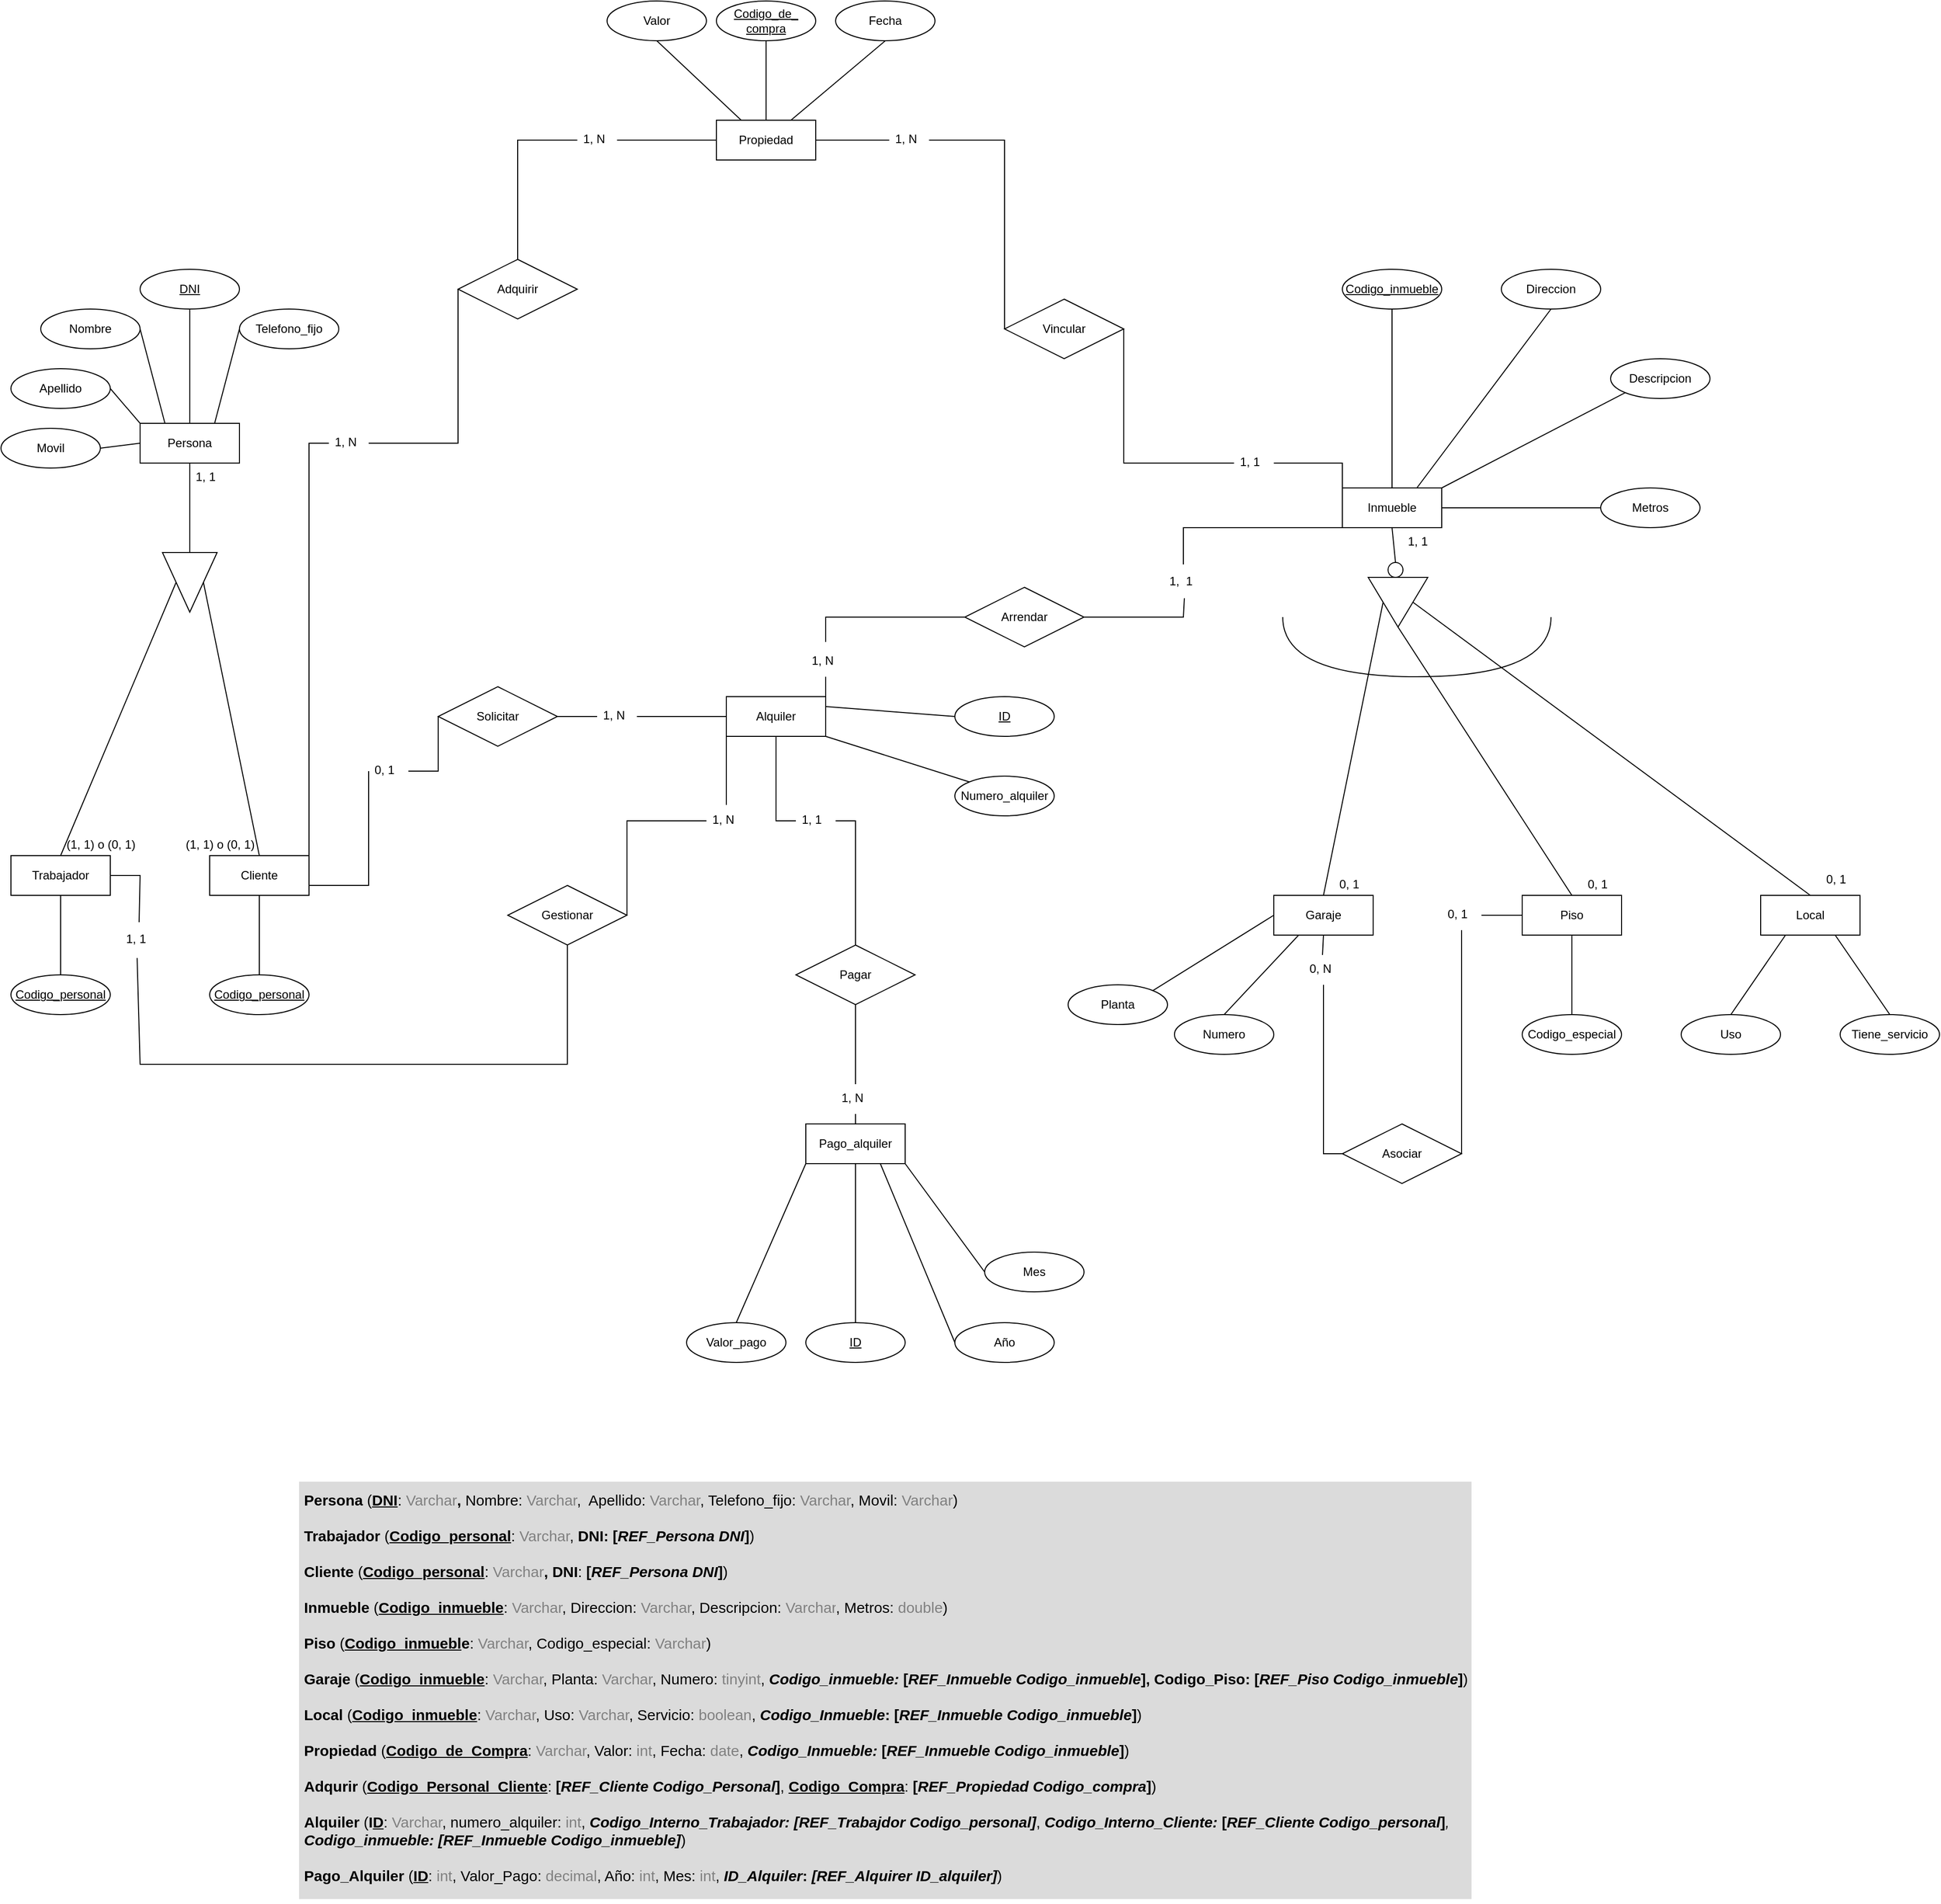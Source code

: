 <mxfile version="22.0.5" type="github">
  <diagram name="Página-1" id="a1RyxE_Y-MSOX4j9OYDZ">
    <mxGraphModel dx="2812" dy="859" grid="1" gridSize="10" guides="1" tooltips="1" connect="1" arrows="1" fold="1" page="1" pageScale="1" pageWidth="827" pageHeight="1169" math="0" shadow="0">
      <root>
        <mxCell id="0" />
        <mxCell id="1" parent="0" />
        <mxCell id="EKyC5M8UkJn82JTUg3wf-1" value="Inmueble" style="whiteSpace=wrap;html=1;align=center;" parent="1" vertex="1">
          <mxGeometry x="830" y="560" width="100" height="40" as="geometry" />
        </mxCell>
        <mxCell id="EKyC5M8UkJn82JTUg3wf-2" value="Piso" style="whiteSpace=wrap;html=1;align=center;" parent="1" vertex="1">
          <mxGeometry x="1011" y="970" width="100" height="40" as="geometry" />
        </mxCell>
        <mxCell id="EKyC5M8UkJn82JTUg3wf-3" value="Local" style="whiteSpace=wrap;html=1;align=center;" parent="1" vertex="1">
          <mxGeometry x="1251" y="970" width="100" height="40" as="geometry" />
        </mxCell>
        <mxCell id="EKyC5M8UkJn82JTUg3wf-4" value="Garaje" style="whiteSpace=wrap;html=1;align=center;" parent="1" vertex="1">
          <mxGeometry x="761" y="970" width="100" height="40" as="geometry" />
        </mxCell>
        <mxCell id="EKyC5M8UkJn82JTUg3wf-5" value="Codigo_inmueble" style="ellipse;whiteSpace=wrap;html=1;align=center;fontStyle=4;" parent="1" vertex="1">
          <mxGeometry x="830" y="340" width="100" height="40" as="geometry" />
        </mxCell>
        <mxCell id="EKyC5M8UkJn82JTUg3wf-6" value="Metros" style="ellipse;whiteSpace=wrap;html=1;align=center;" parent="1" vertex="1">
          <mxGeometry x="1090" y="560" width="100" height="40" as="geometry" />
        </mxCell>
        <mxCell id="EKyC5M8UkJn82JTUg3wf-7" value="Descripcion" style="ellipse;whiteSpace=wrap;html=1;align=center;" parent="1" vertex="1">
          <mxGeometry x="1100" y="430" width="100" height="40" as="geometry" />
        </mxCell>
        <mxCell id="EKyC5M8UkJn82JTUg3wf-8" value="Direccion" style="ellipse;whiteSpace=wrap;html=1;align=center;" parent="1" vertex="1">
          <mxGeometry x="990" y="340" width="100" height="40" as="geometry" />
        </mxCell>
        <mxCell id="EKyC5M8UkJn82JTUg3wf-9" value="Codigo_especial" style="ellipse;whiteSpace=wrap;html=1;align=center;" parent="1" vertex="1">
          <mxGeometry x="1011" y="1090" width="100" height="40" as="geometry" />
        </mxCell>
        <mxCell id="EKyC5M8UkJn82JTUg3wf-10" value="Uso" style="ellipse;whiteSpace=wrap;html=1;align=center;" parent="1" vertex="1">
          <mxGeometry x="1171" y="1090" width="100" height="40" as="geometry" />
        </mxCell>
        <mxCell id="EKyC5M8UkJn82JTUg3wf-11" value="Tiene_servicio" style="ellipse;whiteSpace=wrap;html=1;align=center;" parent="1" vertex="1">
          <mxGeometry x="1331" y="1090" width="100" height="40" as="geometry" />
        </mxCell>
        <mxCell id="EKyC5M8UkJn82JTUg3wf-12" value="" style="endArrow=none;html=1;rounded=0;entryX=0.5;entryY=1;entryDx=0;entryDy=0;" parent="1" source="EKyC5M8UkJn82JTUg3wf-9" target="EKyC5M8UkJn82JTUg3wf-2" edge="1">
          <mxGeometry relative="1" as="geometry">
            <mxPoint x="891" y="990" as="sourcePoint" />
            <mxPoint x="1051" y="990" as="targetPoint" />
          </mxGeometry>
        </mxCell>
        <mxCell id="EKyC5M8UkJn82JTUg3wf-13" value="" style="endArrow=none;html=1;rounded=0;entryX=0.25;entryY=1;entryDx=0;entryDy=0;exitX=0.5;exitY=0;exitDx=0;exitDy=0;" parent="1" source="EKyC5M8UkJn82JTUg3wf-10" target="EKyC5M8UkJn82JTUg3wf-3" edge="1">
          <mxGeometry relative="1" as="geometry">
            <mxPoint x="1071" y="1100" as="sourcePoint" />
            <mxPoint x="1071" y="1020" as="targetPoint" />
          </mxGeometry>
        </mxCell>
        <mxCell id="EKyC5M8UkJn82JTUg3wf-14" value="" style="endArrow=none;html=1;rounded=0;entryX=0.75;entryY=1;entryDx=0;entryDy=0;exitX=0.5;exitY=0;exitDx=0;exitDy=0;" parent="1" source="EKyC5M8UkJn82JTUg3wf-11" target="EKyC5M8UkJn82JTUg3wf-3" edge="1">
          <mxGeometry relative="1" as="geometry">
            <mxPoint x="1231" y="1100" as="sourcePoint" />
            <mxPoint x="1266" y="1020" as="targetPoint" />
          </mxGeometry>
        </mxCell>
        <mxCell id="EKyC5M8UkJn82JTUg3wf-15" value="Numero" style="ellipse;whiteSpace=wrap;html=1;align=center;" parent="1" vertex="1">
          <mxGeometry x="661" y="1090" width="100" height="40" as="geometry" />
        </mxCell>
        <mxCell id="EKyC5M8UkJn82JTUg3wf-16" value="Planta" style="ellipse;whiteSpace=wrap;html=1;align=center;" parent="1" vertex="1">
          <mxGeometry x="554" y="1060" width="100" height="40" as="geometry" />
        </mxCell>
        <mxCell id="EKyC5M8UkJn82JTUg3wf-17" value="" style="endArrow=none;html=1;rounded=0;entryX=0;entryY=0.5;entryDx=0;entryDy=0;exitX=1;exitY=0;exitDx=0;exitDy=0;" parent="1" source="EKyC5M8UkJn82JTUg3wf-16" target="EKyC5M8UkJn82JTUg3wf-4" edge="1">
          <mxGeometry relative="1" as="geometry">
            <mxPoint x="1071" y="1100" as="sourcePoint" />
            <mxPoint x="1071" y="1020" as="targetPoint" />
          </mxGeometry>
        </mxCell>
        <mxCell id="EKyC5M8UkJn82JTUg3wf-18" value="" style="endArrow=none;html=1;rounded=0;entryX=0.25;entryY=1;entryDx=0;entryDy=0;exitX=0.5;exitY=0;exitDx=0;exitDy=0;" parent="1" source="EKyC5M8UkJn82JTUg3wf-15" target="EKyC5M8UkJn82JTUg3wf-4" edge="1">
          <mxGeometry relative="1" as="geometry">
            <mxPoint x="901" y="1100" as="sourcePoint" />
            <mxPoint x="846" y="1020" as="targetPoint" />
          </mxGeometry>
        </mxCell>
        <mxCell id="EKyC5M8UkJn82JTUg3wf-19" value="" style="endArrow=none;html=1;rounded=0;entryX=1;entryY=0.5;entryDx=0;entryDy=0;exitX=0;exitY=0.5;exitDx=0;exitDy=0;" parent="1" source="EKyC5M8UkJn82JTUg3wf-6" target="EKyC5M8UkJn82JTUg3wf-1" edge="1">
          <mxGeometry relative="1" as="geometry">
            <mxPoint x="920" y="570" as="sourcePoint" />
            <mxPoint x="710" y="650" as="targetPoint" />
          </mxGeometry>
        </mxCell>
        <mxCell id="EKyC5M8UkJn82JTUg3wf-20" value="" style="endArrow=none;html=1;rounded=0;entryX=0.5;entryY=0;entryDx=0;entryDy=0;exitX=0.5;exitY=1;exitDx=0;exitDy=0;" parent="1" source="EKyC5M8UkJn82JTUg3wf-5" target="EKyC5M8UkJn82JTUg3wf-1" edge="1">
          <mxGeometry relative="1" as="geometry">
            <mxPoint x="550" y="550" as="sourcePoint" />
            <mxPoint x="710" y="550" as="targetPoint" />
          </mxGeometry>
        </mxCell>
        <mxCell id="EKyC5M8UkJn82JTUg3wf-21" value="" style="endArrow=none;html=1;rounded=0;entryX=0.5;entryY=1;entryDx=0;entryDy=0;exitX=0.75;exitY=0;exitDx=0;exitDy=0;" parent="1" source="EKyC5M8UkJn82JTUg3wf-1" target="EKyC5M8UkJn82JTUg3wf-8" edge="1">
          <mxGeometry relative="1" as="geometry">
            <mxPoint x="550" y="550" as="sourcePoint" />
            <mxPoint x="710" y="550" as="targetPoint" />
          </mxGeometry>
        </mxCell>
        <mxCell id="EKyC5M8UkJn82JTUg3wf-22" value="" style="endArrow=none;html=1;rounded=0;entryX=0;entryY=1;entryDx=0;entryDy=0;exitX=1;exitY=0;exitDx=0;exitDy=0;" parent="1" source="EKyC5M8UkJn82JTUg3wf-1" target="EKyC5M8UkJn82JTUg3wf-7" edge="1">
          <mxGeometry relative="1" as="geometry">
            <mxPoint x="550" y="550" as="sourcePoint" />
            <mxPoint x="710" y="550" as="targetPoint" />
          </mxGeometry>
        </mxCell>
        <mxCell id="EKyC5M8UkJn82JTUg3wf-23" value="Cliente" style="whiteSpace=wrap;html=1;align=center;" parent="1" vertex="1">
          <mxGeometry x="-310" y="930" width="100" height="40" as="geometry" />
        </mxCell>
        <mxCell id="EKyC5M8UkJn82JTUg3wf-24" value="Trabajador" style="whiteSpace=wrap;html=1;align=center;" parent="1" vertex="1">
          <mxGeometry x="-510" y="930" width="100" height="40" as="geometry" />
        </mxCell>
        <mxCell id="EKyC5M8UkJn82JTUg3wf-25" value="Persona" style="whiteSpace=wrap;html=1;align=center;" parent="1" vertex="1">
          <mxGeometry x="-380" y="495" width="100" height="40" as="geometry" />
        </mxCell>
        <mxCell id="EKyC5M8UkJn82JTUg3wf-26" value="DNI" style="ellipse;whiteSpace=wrap;html=1;align=center;fontStyle=4;" parent="1" vertex="1">
          <mxGeometry x="-380" y="340" width="100" height="40" as="geometry" />
        </mxCell>
        <mxCell id="EKyC5M8UkJn82JTUg3wf-27" value="Telefono_fijo" style="ellipse;whiteSpace=wrap;html=1;align=center;" parent="1" vertex="1">
          <mxGeometry x="-280" y="380" width="100" height="40" as="geometry" />
        </mxCell>
        <mxCell id="EKyC5M8UkJn82JTUg3wf-28" value="Movil" style="ellipse;whiteSpace=wrap;html=1;align=center;" parent="1" vertex="1">
          <mxGeometry x="-520" y="500" width="100" height="40" as="geometry" />
        </mxCell>
        <mxCell id="EKyC5M8UkJn82JTUg3wf-29" value="Apellido" style="ellipse;whiteSpace=wrap;html=1;align=center;" parent="1" vertex="1">
          <mxGeometry x="-510" y="440" width="100" height="40" as="geometry" />
        </mxCell>
        <mxCell id="EKyC5M8UkJn82JTUg3wf-30" value="Nombre" style="ellipse;whiteSpace=wrap;html=1;align=center;" parent="1" vertex="1">
          <mxGeometry x="-480" y="380" width="100" height="40" as="geometry" />
        </mxCell>
        <mxCell id="EKyC5M8UkJn82JTUg3wf-31" value="" style="endArrow=none;html=1;rounded=0;entryX=0.5;entryY=1;entryDx=0;entryDy=0;exitX=0.5;exitY=0;exitDx=0;exitDy=0;" parent="1" source="EKyC5M8UkJn82JTUg3wf-25" target="EKyC5M8UkJn82JTUg3wf-26" edge="1">
          <mxGeometry relative="1" as="geometry">
            <mxPoint x="-70" y="680" as="sourcePoint" />
            <mxPoint x="90" y="680" as="targetPoint" />
          </mxGeometry>
        </mxCell>
        <mxCell id="EKyC5M8UkJn82JTUg3wf-32" value="" style="endArrow=none;html=1;rounded=0;entryX=1;entryY=0.5;entryDx=0;entryDy=0;exitX=0.25;exitY=0;exitDx=0;exitDy=0;" parent="1" source="EKyC5M8UkJn82JTUg3wf-25" target="EKyC5M8UkJn82JTUg3wf-30" edge="1">
          <mxGeometry relative="1" as="geometry">
            <mxPoint x="-70" y="680" as="sourcePoint" />
            <mxPoint x="90" y="680" as="targetPoint" />
          </mxGeometry>
        </mxCell>
        <mxCell id="EKyC5M8UkJn82JTUg3wf-33" value="" style="endArrow=none;html=1;rounded=0;entryX=0;entryY=0;entryDx=0;entryDy=0;exitX=1;exitY=0.5;exitDx=0;exitDy=0;" parent="1" source="EKyC5M8UkJn82JTUg3wf-29" target="EKyC5M8UkJn82JTUg3wf-25" edge="1">
          <mxGeometry relative="1" as="geometry">
            <mxPoint x="-420" y="520" as="sourcePoint" />
            <mxPoint x="90" y="680" as="targetPoint" />
          </mxGeometry>
        </mxCell>
        <mxCell id="EKyC5M8UkJn82JTUg3wf-34" value="" style="endArrow=none;html=1;rounded=0;entryX=0;entryY=0.5;entryDx=0;entryDy=0;exitX=0.75;exitY=0;exitDx=0;exitDy=0;" parent="1" source="EKyC5M8UkJn82JTUg3wf-25" target="EKyC5M8UkJn82JTUg3wf-27" edge="1">
          <mxGeometry relative="1" as="geometry">
            <mxPoint x="-345" y="510" as="sourcePoint" />
            <mxPoint x="-370" y="410" as="targetPoint" />
          </mxGeometry>
        </mxCell>
        <mxCell id="EKyC5M8UkJn82JTUg3wf-35" value="" style="endArrow=none;html=1;rounded=0;entryX=1;entryY=0.5;entryDx=0;entryDy=0;exitX=0;exitY=0.5;exitDx=0;exitDy=0;" parent="1" source="EKyC5M8UkJn82JTUg3wf-25" target="EKyC5M8UkJn82JTUg3wf-28" edge="1">
          <mxGeometry relative="1" as="geometry">
            <mxPoint x="-70" y="680" as="sourcePoint" />
            <mxPoint x="90" y="680" as="targetPoint" />
          </mxGeometry>
        </mxCell>
        <mxCell id="EKyC5M8UkJn82JTUg3wf-36" value="" style="endArrow=none;html=1;rounded=0;entryX=0.5;entryY=1;entryDx=0;entryDy=0;exitX=0.5;exitY=0;exitDx=0;exitDy=0;" parent="1" source="EKyC5M8UkJn82JTUg3wf-127" target="EKyC5M8UkJn82JTUg3wf-24" edge="1">
          <mxGeometry relative="1" as="geometry">
            <mxPoint x="-440" y="1030" as="sourcePoint" />
            <mxPoint x="60" y="1050" as="targetPoint" />
          </mxGeometry>
        </mxCell>
        <mxCell id="EKyC5M8UkJn82JTUg3wf-37" value="" style="endArrow=none;html=1;rounded=0;exitX=0.5;exitY=0;exitDx=0;exitDy=0;entryX=0.5;entryY=1;entryDx=0;entryDy=0;" parent="1" source="EKyC5M8UkJn82JTUg3wf-128" target="EKyC5M8UkJn82JTUg3wf-23" edge="1">
          <mxGeometry relative="1" as="geometry">
            <mxPoint x="-260" y="1050" as="sourcePoint" />
            <mxPoint x="-450" y="980" as="targetPoint" />
          </mxGeometry>
        </mxCell>
        <mxCell id="EKyC5M8UkJn82JTUg3wf-38" value="Adquirir" style="shape=rhombus;perimeter=rhombusPerimeter;whiteSpace=wrap;html=1;align=center;" parent="1" vertex="1">
          <mxGeometry x="-60" y="330" width="120" height="60" as="geometry" />
        </mxCell>
        <mxCell id="EKyC5M8UkJn82JTUg3wf-39" value="" style="endArrow=none;html=1;rounded=0;entryX=0;entryY=0.5;entryDx=0;entryDy=0;exitX=1;exitY=0.5;exitDx=0;exitDy=0;" parent="1" source="EKyC5M8UkJn82JTUg3wf-122" target="EKyC5M8UkJn82JTUg3wf-40" edge="1">
          <mxGeometry relative="1" as="geometry">
            <mxPoint x="430" y="400" as="sourcePoint" />
            <mxPoint x="450" y="470" as="targetPoint" />
            <Array as="points">
              <mxPoint x="610" y="535" />
            </Array>
          </mxGeometry>
        </mxCell>
        <mxCell id="EKyC5M8UkJn82JTUg3wf-40" value="1, 1" style="text;strokeColor=none;fillColor=none;spacingLeft=4;spacingRight=4;overflow=hidden;rotatable=0;points=[[0,0.5],[1,0.5]];portConstraint=eastwest;fontSize=12;whiteSpace=wrap;html=1;" parent="1" vertex="1">
          <mxGeometry x="721" y="520" width="40" height="30" as="geometry" />
        </mxCell>
        <mxCell id="EKyC5M8UkJn82JTUg3wf-41" value="" style="endArrow=none;html=1;rounded=0;entryX=0;entryY=0.5;entryDx=0;entryDy=0;" parent="1" target="EKyC5M8UkJn82JTUg3wf-42" edge="1">
          <mxGeometry relative="1" as="geometry">
            <mxPoint x="-210" y="930" as="sourcePoint" />
            <mxPoint x="-40" y="450" as="targetPoint" />
            <Array as="points">
              <mxPoint x="-210" y="515" />
            </Array>
          </mxGeometry>
        </mxCell>
        <mxCell id="EKyC5M8UkJn82JTUg3wf-42" value="1, N" style="text;strokeColor=none;fillColor=none;spacingLeft=4;spacingRight=4;overflow=hidden;rotatable=0;points=[[0,0.5],[1,0.5]];portConstraint=eastwest;fontSize=12;whiteSpace=wrap;html=1;" parent="1" vertex="1">
          <mxGeometry x="-190" y="500" width="40" height="30" as="geometry" />
        </mxCell>
        <mxCell id="EKyC5M8UkJn82JTUg3wf-43" value="" style="endArrow=none;html=1;rounded=0;exitX=1;exitY=0.5;exitDx=0;exitDy=0;entryX=0;entryY=0.5;entryDx=0;entryDy=0;" parent="1" source="EKyC5M8UkJn82JTUg3wf-42" target="EKyC5M8UkJn82JTUg3wf-38" edge="1">
          <mxGeometry relative="1" as="geometry">
            <mxPoint x="160" y="750" as="sourcePoint" />
            <mxPoint x="320" y="750" as="targetPoint" />
            <Array as="points">
              <mxPoint x="-60" y="515" />
            </Array>
          </mxGeometry>
        </mxCell>
        <mxCell id="EKyC5M8UkJn82JTUg3wf-44" value="Valor" style="ellipse;whiteSpace=wrap;html=1;align=center;" parent="1" vertex="1">
          <mxGeometry x="90" y="70" width="100" height="40" as="geometry" />
        </mxCell>
        <mxCell id="EKyC5M8UkJn82JTUg3wf-45" value="Fecha" style="ellipse;whiteSpace=wrap;html=1;align=center;" parent="1" vertex="1">
          <mxGeometry x="320" y="70" width="100" height="40" as="geometry" />
        </mxCell>
        <mxCell id="EKyC5M8UkJn82JTUg3wf-46" value="" style="endArrow=none;html=1;rounded=0;exitX=0.5;exitY=0;exitDx=0;exitDy=0;entryX=0.5;entryY=1;entryDx=0;entryDy=0;" parent="1" source="EKyC5M8UkJn82JTUg3wf-107" target="EKyC5M8UkJn82JTUg3wf-108" edge="1">
          <mxGeometry relative="1" as="geometry">
            <mxPoint x="160" y="450" as="sourcePoint" />
            <mxPoint x="240" y="130" as="targetPoint" />
          </mxGeometry>
        </mxCell>
        <mxCell id="EKyC5M8UkJn82JTUg3wf-47" value="" style="endArrow=none;html=1;rounded=0;exitX=0.5;exitY=1;exitDx=0;exitDy=0;entryX=0.25;entryY=0;entryDx=0;entryDy=0;" parent="1" source="EKyC5M8UkJn82JTUg3wf-44" target="EKyC5M8UkJn82JTUg3wf-107" edge="1">
          <mxGeometry relative="1" as="geometry">
            <mxPoint x="160" y="450" as="sourcePoint" />
            <mxPoint x="320" y="450" as="targetPoint" />
          </mxGeometry>
        </mxCell>
        <mxCell id="EKyC5M8UkJn82JTUg3wf-48" value="" style="endArrow=none;html=1;rounded=0;entryX=0.5;entryY=1;entryDx=0;entryDy=0;exitX=0.75;exitY=0;exitDx=0;exitDy=0;" parent="1" source="EKyC5M8UkJn82JTUg3wf-107" target="EKyC5M8UkJn82JTUg3wf-45" edge="1">
          <mxGeometry relative="1" as="geometry">
            <mxPoint x="160" y="450" as="sourcePoint" />
            <mxPoint x="320" y="450" as="targetPoint" />
          </mxGeometry>
        </mxCell>
        <mxCell id="EKyC5M8UkJn82JTUg3wf-49" value="Alquiler" style="whiteSpace=wrap;html=1;align=center;" parent="1" vertex="1">
          <mxGeometry x="210" y="770" width="100" height="40" as="geometry" />
        </mxCell>
        <mxCell id="EKyC5M8UkJn82JTUg3wf-50" value="Arrendar" style="shape=rhombus;perimeter=rhombusPerimeter;whiteSpace=wrap;html=1;align=center;" parent="1" vertex="1">
          <mxGeometry x="450" y="660" width="120" height="60" as="geometry" />
        </mxCell>
        <mxCell id="EKyC5M8UkJn82JTUg3wf-51" value="Gestionar" style="shape=rhombus;perimeter=rhombusPerimeter;whiteSpace=wrap;html=1;align=center;" parent="1" vertex="1">
          <mxGeometry x="-10" y="960" width="120" height="60" as="geometry" />
        </mxCell>
        <mxCell id="EKyC5M8UkJn82JTUg3wf-52" value="ID" style="ellipse;whiteSpace=wrap;html=1;align=center;fontStyle=4;" parent="1" vertex="1">
          <mxGeometry x="440" y="770" width="100" height="40" as="geometry" />
        </mxCell>
        <mxCell id="EKyC5M8UkJn82JTUg3wf-53" value="Numero_alquiler" style="ellipse;whiteSpace=wrap;html=1;align=center;" parent="1" vertex="1">
          <mxGeometry x="440" y="850" width="100" height="40" as="geometry" />
        </mxCell>
        <mxCell id="EKyC5M8UkJn82JTUg3wf-54" value="Valor_pago" style="ellipse;whiteSpace=wrap;html=1;align=center;" parent="1" vertex="1">
          <mxGeometry x="170" y="1400" width="100" height="40" as="geometry" />
        </mxCell>
        <mxCell id="EKyC5M8UkJn82JTUg3wf-55" value="Año" style="ellipse;whiteSpace=wrap;html=1;align=center;" parent="1" vertex="1">
          <mxGeometry x="440" y="1400" width="100" height="40" as="geometry" />
        </mxCell>
        <mxCell id="EKyC5M8UkJn82JTUg3wf-56" value="Mes" style="ellipse;whiteSpace=wrap;html=1;align=center;" parent="1" vertex="1">
          <mxGeometry x="470" y="1329" width="100" height="40" as="geometry" />
        </mxCell>
        <mxCell id="EKyC5M8UkJn82JTUg3wf-57" value="" style="endArrow=none;html=1;rounded=0;entryX=0;entryY=1;entryDx=0;entryDy=0;exitX=0.5;exitY=-0.1;exitDx=0;exitDy=0;exitPerimeter=0;" parent="1" source="EKyC5M8UkJn82JTUg3wf-60" target="EKyC5M8UkJn82JTUg3wf-1" edge="1">
          <mxGeometry relative="1" as="geometry">
            <mxPoint x="670" y="650" as="sourcePoint" />
            <mxPoint x="260" y="600" as="targetPoint" />
            <Array as="points">
              <mxPoint x="670" y="600" />
            </Array>
          </mxGeometry>
        </mxCell>
        <mxCell id="EKyC5M8UkJn82JTUg3wf-58" value="" style="endArrow=none;html=1;rounded=0;entryX=0;entryY=0.5;entryDx=0;entryDy=0;exitX=0.5;exitY=-0.167;exitDx=0;exitDy=0;exitPerimeter=0;" parent="1" source="EKyC5M8UkJn82JTUg3wf-61" target="EKyC5M8UkJn82JTUg3wf-50" edge="1">
          <mxGeometry relative="1" as="geometry">
            <mxPoint x="100" y="600" as="sourcePoint" />
            <mxPoint x="260" y="600" as="targetPoint" />
            <Array as="points">
              <mxPoint x="310" y="690" />
            </Array>
          </mxGeometry>
        </mxCell>
        <mxCell id="EKyC5M8UkJn82JTUg3wf-59" value="" style="endArrow=none;html=1;rounded=0;entryX=0.525;entryY=1.033;entryDx=0;entryDy=0;exitX=1;exitY=0.5;exitDx=0;exitDy=0;entryPerimeter=0;" parent="1" source="EKyC5M8UkJn82JTUg3wf-50" target="EKyC5M8UkJn82JTUg3wf-60" edge="1">
          <mxGeometry relative="1" as="geometry">
            <mxPoint x="570" y="690" as="sourcePoint" />
            <mxPoint x="670" y="610" as="targetPoint" />
            <Array as="points">
              <mxPoint x="670" y="690" />
            </Array>
          </mxGeometry>
        </mxCell>
        <mxCell id="EKyC5M8UkJn82JTUg3wf-60" value="1,&amp;nbsp; 1" style="text;strokeColor=none;fillColor=none;spacingLeft=4;spacingRight=4;overflow=hidden;rotatable=0;points=[[0,0.5],[1,0.5]];portConstraint=eastwest;fontSize=12;whiteSpace=wrap;html=1;" parent="1" vertex="1">
          <mxGeometry x="650" y="640" width="40" height="30" as="geometry" />
        </mxCell>
        <mxCell id="EKyC5M8UkJn82JTUg3wf-61" value="1, N" style="text;strokeColor=none;fillColor=none;spacingLeft=4;spacingRight=4;overflow=hidden;rotatable=0;points=[[0,0.5],[1,0.5]];portConstraint=eastwest;fontSize=12;whiteSpace=wrap;html=1;" parent="1" vertex="1">
          <mxGeometry x="290" y="720" width="40" height="30" as="geometry" />
        </mxCell>
        <mxCell id="EKyC5M8UkJn82JTUg3wf-62" value="" style="endArrow=none;html=1;rounded=0;exitX=1;exitY=0;exitDx=0;exitDy=0;" parent="1" source="EKyC5M8UkJn82JTUg3wf-49" edge="1">
          <mxGeometry relative="1" as="geometry">
            <mxPoint x="100" y="800" as="sourcePoint" />
            <mxPoint x="310" y="750" as="targetPoint" />
          </mxGeometry>
        </mxCell>
        <mxCell id="EKyC5M8UkJn82JTUg3wf-63" value="" style="endArrow=none;html=1;rounded=0;entryX=0;entryY=1;entryDx=0;entryDy=0;exitX=0.5;exitY=-0.033;exitDx=0;exitDy=0;exitPerimeter=0;" parent="1" source="EKyC5M8UkJn82JTUg3wf-72" target="EKyC5M8UkJn82JTUg3wf-49" edge="1">
          <mxGeometry relative="1" as="geometry">
            <mxPoint x="100" y="800" as="sourcePoint" />
            <mxPoint x="260" y="800" as="targetPoint" />
            <Array as="points" />
          </mxGeometry>
        </mxCell>
        <mxCell id="EKyC5M8UkJn82JTUg3wf-64" value="Solicitar" style="shape=rhombus;perimeter=rhombusPerimeter;whiteSpace=wrap;html=1;align=center;" parent="1" vertex="1">
          <mxGeometry x="-80" y="760" width="120" height="60" as="geometry" />
        </mxCell>
        <mxCell id="EKyC5M8UkJn82JTUg3wf-65" value="" style="endArrow=none;html=1;rounded=0;exitX=1;exitY=0.5;exitDx=0;exitDy=0;entryX=0;entryY=0.5;entryDx=0;entryDy=0;" parent="1" source="EKyC5M8UkJn82JTUg3wf-76" target="EKyC5M8UkJn82JTUg3wf-64" edge="1">
          <mxGeometry relative="1" as="geometry">
            <mxPoint x="100" y="1000" as="sourcePoint" />
            <mxPoint x="260" y="1000" as="targetPoint" />
            <Array as="points">
              <mxPoint x="-80" y="845" />
            </Array>
          </mxGeometry>
        </mxCell>
        <mxCell id="EKyC5M8UkJn82JTUg3wf-66" value="" style="endArrow=none;html=1;rounded=0;entryX=0;entryY=0.5;entryDx=0;entryDy=0;exitX=1;exitY=0.5;exitDx=0;exitDy=0;" parent="1" source="EKyC5M8UkJn82JTUg3wf-75" target="EKyC5M8UkJn82JTUg3wf-49" edge="1">
          <mxGeometry relative="1" as="geometry">
            <mxPoint x="100" y="1000" as="sourcePoint" />
            <mxPoint x="260" y="1000" as="targetPoint" />
          </mxGeometry>
        </mxCell>
        <mxCell id="EKyC5M8UkJn82JTUg3wf-67" value="" style="endArrow=none;html=1;rounded=0;exitX=1;exitY=1;exitDx=0;exitDy=0;entryX=0;entryY=0;entryDx=0;entryDy=0;" parent="1" source="EKyC5M8UkJn82JTUg3wf-49" target="EKyC5M8UkJn82JTUg3wf-53" edge="1">
          <mxGeometry relative="1" as="geometry">
            <mxPoint x="100" y="1000" as="sourcePoint" />
            <mxPoint x="260" y="1000" as="targetPoint" />
          </mxGeometry>
        </mxCell>
        <mxCell id="EKyC5M8UkJn82JTUg3wf-68" value="" style="endArrow=none;html=1;rounded=0;exitX=0;exitY=1;exitDx=0;exitDy=0;entryX=0.5;entryY=0;entryDx=0;entryDy=0;" parent="1" source="EKyC5M8UkJn82JTUg3wf-112" target="EKyC5M8UkJn82JTUg3wf-54" edge="1">
          <mxGeometry relative="1" as="geometry">
            <mxPoint x="290" y="870" as="sourcePoint" />
            <mxPoint x="310" y="1020" as="targetPoint" />
          </mxGeometry>
        </mxCell>
        <mxCell id="EKyC5M8UkJn82JTUg3wf-69" value="" style="endArrow=none;html=1;rounded=0;exitX=0.75;exitY=1;exitDx=0;exitDy=0;entryX=0;entryY=0.5;entryDx=0;entryDy=0;" parent="1" source="EKyC5M8UkJn82JTUg3wf-112" target="EKyC5M8UkJn82JTUg3wf-55" edge="1">
          <mxGeometry relative="1" as="geometry">
            <mxPoint x="315" y="870" as="sourcePoint" />
            <mxPoint x="385" y="1026" as="targetPoint" />
          </mxGeometry>
        </mxCell>
        <mxCell id="EKyC5M8UkJn82JTUg3wf-70" value="" style="endArrow=none;html=1;rounded=0;exitX=1;exitY=1;exitDx=0;exitDy=0;entryX=0;entryY=0.5;entryDx=0;entryDy=0;" parent="1" source="EKyC5M8UkJn82JTUg3wf-112" target="EKyC5M8UkJn82JTUg3wf-56" edge="1">
          <mxGeometry relative="1" as="geometry">
            <mxPoint x="340" y="870" as="sourcePoint" />
            <mxPoint x="480" y="990" as="targetPoint" />
          </mxGeometry>
        </mxCell>
        <mxCell id="EKyC5M8UkJn82JTUg3wf-71" value="" style="endArrow=none;html=1;rounded=0;exitX=1;exitY=0.25;exitDx=0;exitDy=0;entryX=0;entryY=0.5;entryDx=0;entryDy=0;" parent="1" source="EKyC5M8UkJn82JTUg3wf-49" target="EKyC5M8UkJn82JTUg3wf-52" edge="1">
          <mxGeometry relative="1" as="geometry">
            <mxPoint x="320" y="800" as="sourcePoint" />
            <mxPoint x="460" y="870" as="targetPoint" />
          </mxGeometry>
        </mxCell>
        <mxCell id="EKyC5M8UkJn82JTUg3wf-72" value="1, N" style="text;strokeColor=none;fillColor=none;spacingLeft=4;spacingRight=4;overflow=hidden;rotatable=0;points=[[0,0.5],[1,0.5]];portConstraint=eastwest;fontSize=12;whiteSpace=wrap;html=1;" parent="1" vertex="1">
          <mxGeometry x="190" y="880" width="40" height="30" as="geometry" />
        </mxCell>
        <mxCell id="EKyC5M8UkJn82JTUg3wf-73" value="" style="endArrow=none;html=1;rounded=0;entryX=0;entryY=0.5;entryDx=0;entryDy=0;exitX=1;exitY=0.5;exitDx=0;exitDy=0;" parent="1" source="EKyC5M8UkJn82JTUg3wf-51" target="EKyC5M8UkJn82JTUg3wf-72" edge="1">
          <mxGeometry relative="1" as="geometry">
            <mxPoint x="100" y="1000" as="sourcePoint" />
            <mxPoint x="260" y="1000" as="targetPoint" />
            <Array as="points">
              <mxPoint x="110" y="895" />
            </Array>
          </mxGeometry>
        </mxCell>
        <mxCell id="EKyC5M8UkJn82JTUg3wf-74" value="" style="endArrow=none;html=1;rounded=0;entryX=0;entryY=0.5;entryDx=0;entryDy=0;exitX=1;exitY=0.5;exitDx=0;exitDy=0;" parent="1" source="EKyC5M8UkJn82JTUg3wf-64" target="EKyC5M8UkJn82JTUg3wf-75" edge="1">
          <mxGeometry relative="1" as="geometry">
            <mxPoint x="20" y="790" as="sourcePoint" />
            <mxPoint x="210" y="790" as="targetPoint" />
          </mxGeometry>
        </mxCell>
        <mxCell id="EKyC5M8UkJn82JTUg3wf-75" value="1, N" style="text;strokeColor=none;fillColor=none;spacingLeft=4;spacingRight=4;overflow=hidden;rotatable=0;points=[[0,0.5],[1,0.5]];portConstraint=eastwest;fontSize=12;whiteSpace=wrap;html=1;" parent="1" vertex="1">
          <mxGeometry x="80" y="775" width="40" height="30" as="geometry" />
        </mxCell>
        <mxCell id="EKyC5M8UkJn82JTUg3wf-76" value="0, 1" style="text;strokeColor=none;fillColor=none;spacingLeft=4;spacingRight=4;overflow=hidden;rotatable=0;points=[[0,0.5],[1,0.5]];portConstraint=eastwest;fontSize=12;whiteSpace=wrap;html=1;" parent="1" vertex="1">
          <mxGeometry x="-150" y="830" width="40" height="30" as="geometry" />
        </mxCell>
        <mxCell id="EKyC5M8UkJn82JTUg3wf-77" value="" style="endArrow=none;html=1;rounded=0;exitX=1;exitY=0.75;exitDx=0;exitDy=0;entryX=0;entryY=0.5;entryDx=0;entryDy=0;" parent="1" source="EKyC5M8UkJn82JTUg3wf-23" target="EKyC5M8UkJn82JTUg3wf-76" edge="1">
          <mxGeometry relative="1" as="geometry">
            <mxPoint x="100" y="900" as="sourcePoint" />
            <mxPoint x="-160" y="860" as="targetPoint" />
            <Array as="points">
              <mxPoint x="-150" y="960" />
            </Array>
          </mxGeometry>
        </mxCell>
        <mxCell id="EKyC5M8UkJn82JTUg3wf-78" value="1, 1" style="text;strokeColor=none;fillColor=none;spacingLeft=4;spacingRight=4;overflow=hidden;rotatable=0;points=[[0,0.5],[1,0.5]];portConstraint=eastwest;fontSize=12;whiteSpace=wrap;html=1;" parent="1" vertex="1">
          <mxGeometry x="-400" y="1000" width="40" height="30" as="geometry" />
        </mxCell>
        <mxCell id="EKyC5M8UkJn82JTUg3wf-79" value="" style="endArrow=none;html=1;rounded=0;exitX=1;exitY=0.5;exitDx=0;exitDy=0;entryX=0.475;entryY=-0.1;entryDx=0;entryDy=0;entryPerimeter=0;" parent="1" source="EKyC5M8UkJn82JTUg3wf-24" target="EKyC5M8UkJn82JTUg3wf-78" edge="1">
          <mxGeometry relative="1" as="geometry">
            <mxPoint x="100" y="800" as="sourcePoint" />
            <mxPoint x="260" y="800" as="targetPoint" />
            <Array as="points">
              <mxPoint x="-380" y="950" />
            </Array>
          </mxGeometry>
        </mxCell>
        <mxCell id="EKyC5M8UkJn82JTUg3wf-80" value="" style="endArrow=none;html=1;rounded=0;exitX=0.425;exitY=1.1;exitDx=0;exitDy=0;exitPerimeter=0;entryX=0.5;entryY=1;entryDx=0;entryDy=0;" parent="1" source="EKyC5M8UkJn82JTUg3wf-78" target="EKyC5M8UkJn82JTUg3wf-51" edge="1">
          <mxGeometry relative="1" as="geometry">
            <mxPoint x="100" y="800" as="sourcePoint" />
            <mxPoint x="260" y="800" as="targetPoint" />
            <Array as="points">
              <mxPoint x="-380" y="1140" />
              <mxPoint x="50" y="1140" />
            </Array>
          </mxGeometry>
        </mxCell>
        <mxCell id="EKyC5M8UkJn82JTUg3wf-81" value="" style="ellipse;whiteSpace=wrap;html=1;aspect=fixed;" parent="1" vertex="1">
          <mxGeometry x="876" y="635" width="15" height="15" as="geometry" />
        </mxCell>
        <mxCell id="EKyC5M8UkJn82JTUg3wf-82" value="" style="triangle;whiteSpace=wrap;html=1;rotation=90;" parent="1" vertex="1">
          <mxGeometry x="861" y="645" width="50" height="60" as="geometry" />
        </mxCell>
        <mxCell id="EKyC5M8UkJn82JTUg3wf-83" value="" style="endArrow=none;html=1;rounded=0;edgeStyle=orthogonalEdgeStyle;curved=1;" parent="1" edge="1">
          <mxGeometry width="50" height="50" relative="1" as="geometry">
            <mxPoint x="770" y="690" as="sourcePoint" />
            <mxPoint x="1040" y="690" as="targetPoint" />
            <Array as="points">
              <mxPoint x="770" y="750" />
              <mxPoint x="1040" y="750" />
            </Array>
          </mxGeometry>
        </mxCell>
        <mxCell id="EKyC5M8UkJn82JTUg3wf-84" value="" style="endArrow=none;html=1;rounded=0;exitX=0.5;exitY=1;exitDx=0;exitDy=0;entryX=0.5;entryY=0;entryDx=0;entryDy=0;" parent="1" source="EKyC5M8UkJn82JTUg3wf-1" target="EKyC5M8UkJn82JTUg3wf-81" edge="1">
          <mxGeometry relative="1" as="geometry">
            <mxPoint x="860" y="800" as="sourcePoint" />
            <mxPoint x="1020" y="800" as="targetPoint" />
          </mxGeometry>
        </mxCell>
        <mxCell id="EKyC5M8UkJn82JTUg3wf-85" value="" style="endArrow=none;html=1;rounded=0;exitX=0.5;exitY=0;exitDx=0;exitDy=0;entryX=0.5;entryY=1;entryDx=0;entryDy=0;" parent="1" source="EKyC5M8UkJn82JTUg3wf-4" target="EKyC5M8UkJn82JTUg3wf-82" edge="1">
          <mxGeometry relative="1" as="geometry">
            <mxPoint x="860" y="800" as="sourcePoint" />
            <mxPoint x="1020" y="800" as="targetPoint" />
          </mxGeometry>
        </mxCell>
        <mxCell id="EKyC5M8UkJn82JTUg3wf-86" value="" style="endArrow=none;html=1;rounded=0;exitX=0.5;exitY=0;exitDx=0;exitDy=0;entryX=1;entryY=0.5;entryDx=0;entryDy=0;" parent="1" source="EKyC5M8UkJn82JTUg3wf-2" target="EKyC5M8UkJn82JTUg3wf-82" edge="1">
          <mxGeometry relative="1" as="geometry">
            <mxPoint x="821" y="980" as="sourcePoint" />
            <mxPoint x="881" y="685" as="targetPoint" />
          </mxGeometry>
        </mxCell>
        <mxCell id="EKyC5M8UkJn82JTUg3wf-87" value="" style="endArrow=none;html=1;rounded=0;exitX=0.5;exitY=0;exitDx=0;exitDy=0;entryX=0.5;entryY=0;entryDx=0;entryDy=0;" parent="1" source="EKyC5M8UkJn82JTUg3wf-3" target="EKyC5M8UkJn82JTUg3wf-82" edge="1">
          <mxGeometry relative="1" as="geometry">
            <mxPoint x="1071" y="980" as="sourcePoint" />
            <mxPoint x="896" y="710" as="targetPoint" />
          </mxGeometry>
        </mxCell>
        <mxCell id="EKyC5M8UkJn82JTUg3wf-88" value="" style="triangle;whiteSpace=wrap;html=1;rotation=90;" parent="1" vertex="1">
          <mxGeometry x="-360" y="627.5" width="60" height="55" as="geometry" />
        </mxCell>
        <mxCell id="EKyC5M8UkJn82JTUg3wf-89" value="" style="endArrow=none;html=1;rounded=0;exitX=0;exitY=0.5;exitDx=0;exitDy=0;entryX=0.5;entryY=1;entryDx=0;entryDy=0;" parent="1" source="EKyC5M8UkJn82JTUg3wf-88" target="EKyC5M8UkJn82JTUg3wf-25" edge="1">
          <mxGeometry relative="1" as="geometry">
            <mxPoint x="-200" y="600" as="sourcePoint" />
            <mxPoint x="-40" y="600" as="targetPoint" />
          </mxGeometry>
        </mxCell>
        <mxCell id="EKyC5M8UkJn82JTUg3wf-90" value="" style="endArrow=none;html=1;rounded=0;exitX=0.5;exitY=0;exitDx=0;exitDy=0;entryX=0.5;entryY=1;entryDx=0;entryDy=0;" parent="1" source="EKyC5M8UkJn82JTUg3wf-24" target="EKyC5M8UkJn82JTUg3wf-88" edge="1">
          <mxGeometry relative="1" as="geometry">
            <mxPoint x="-200" y="600" as="sourcePoint" />
            <mxPoint x="-40" y="600" as="targetPoint" />
          </mxGeometry>
        </mxCell>
        <mxCell id="EKyC5M8UkJn82JTUg3wf-91" value="" style="endArrow=none;html=1;rounded=0;exitX=0.5;exitY=0;exitDx=0;exitDy=0;entryX=0.5;entryY=0;entryDx=0;entryDy=0;" parent="1" source="EKyC5M8UkJn82JTUg3wf-23" target="EKyC5M8UkJn82JTUg3wf-88" edge="1">
          <mxGeometry relative="1" as="geometry">
            <mxPoint x="-450" y="940" as="sourcePoint" />
            <mxPoint x="-334" y="665" as="targetPoint" />
          </mxGeometry>
        </mxCell>
        <mxCell id="EKyC5M8UkJn82JTUg3wf-92" value="Asociar" style="shape=rhombus;perimeter=rhombusPerimeter;whiteSpace=wrap;html=1;align=center;" parent="1" vertex="1">
          <mxGeometry x="830" y="1200" width="120" height="60" as="geometry" />
        </mxCell>
        <mxCell id="EKyC5M8UkJn82JTUg3wf-93" value="" style="endArrow=none;html=1;rounded=0;entryX=0.5;entryY=1;entryDx=0;entryDy=0;" parent="1" target="EKyC5M8UkJn82JTUg3wf-4" edge="1">
          <mxGeometry relative="1" as="geometry">
            <mxPoint x="810" y="1030" as="sourcePoint" />
            <mxPoint x="920" y="980" as="targetPoint" />
            <Array as="points" />
          </mxGeometry>
        </mxCell>
        <mxCell id="EKyC5M8UkJn82JTUg3wf-94" value="" style="endArrow=none;html=1;rounded=0;exitX=0;exitY=0.5;exitDx=0;exitDy=0;entryX=0.5;entryY=1;entryDx=0;entryDy=0;" parent="1" source="EKyC5M8UkJn82JTUg3wf-92" target="EKyC5M8UkJn82JTUg3wf-95" edge="1">
          <mxGeometry relative="1" as="geometry">
            <mxPoint x="886" y="640" as="sourcePoint" />
            <mxPoint x="871" y="510" as="targetPoint" />
            <Array as="points">
              <mxPoint x="811" y="1230" />
            </Array>
          </mxGeometry>
        </mxCell>
        <mxCell id="EKyC5M8UkJn82JTUg3wf-95" value="0, N" style="text;strokeColor=none;fillColor=none;spacingLeft=4;spacingRight=4;overflow=hidden;rotatable=0;points=[[0,0.5],[1,0.5]];portConstraint=eastwest;fontSize=12;whiteSpace=wrap;html=1;" parent="1" vertex="1">
          <mxGeometry x="791" y="1030" width="40" height="30" as="geometry" />
        </mxCell>
        <mxCell id="EKyC5M8UkJn82JTUg3wf-96" value="" style="endArrow=none;html=1;rounded=0;exitX=1;exitY=0.5;exitDx=0;exitDy=0;" parent="1" source="EKyC5M8UkJn82JTUg3wf-92" target="EKyC5M8UkJn82JTUg3wf-97" edge="1">
          <mxGeometry relative="1" as="geometry">
            <mxPoint x="946" y="1140" as="sourcePoint" />
            <mxPoint x="1010" y="990" as="targetPoint" />
            <Array as="points" />
          </mxGeometry>
        </mxCell>
        <mxCell id="EKyC5M8UkJn82JTUg3wf-97" value="0, 1" style="text;strokeColor=none;fillColor=none;spacingLeft=4;spacingRight=4;overflow=hidden;rotatable=0;points=[[0,0.5],[1,0.5]];portConstraint=eastwest;fontSize=12;whiteSpace=wrap;html=1;" parent="1" vertex="1">
          <mxGeometry x="930" y="975" width="40" height="30" as="geometry" />
        </mxCell>
        <mxCell id="EKyC5M8UkJn82JTUg3wf-98" value="" style="endArrow=none;html=1;rounded=0;entryX=0;entryY=0.5;entryDx=0;entryDy=0;exitX=1;exitY=0.5;exitDx=0;exitDy=0;" parent="1" source="EKyC5M8UkJn82JTUg3wf-97" target="EKyC5M8UkJn82JTUg3wf-2" edge="1">
          <mxGeometry relative="1" as="geometry">
            <mxPoint x="970" y="990" as="sourcePoint" />
            <mxPoint x="920" y="980" as="targetPoint" />
          </mxGeometry>
        </mxCell>
        <mxCell id="EKyC5M8UkJn82JTUg3wf-99" value="(1, 1) o (0, 1)" style="text;strokeColor=none;fillColor=none;spacingLeft=4;spacingRight=4;overflow=hidden;rotatable=0;points=[[0,0.5],[1,0.5]];portConstraint=eastwest;fontSize=12;whiteSpace=wrap;html=1;" parent="1" vertex="1">
          <mxGeometry x="-460" y="905" width="80" height="30" as="geometry" />
        </mxCell>
        <mxCell id="EKyC5M8UkJn82JTUg3wf-100" value="(1, 1) o (0, 1)" style="text;strokeColor=none;fillColor=none;spacingLeft=4;spacingRight=4;overflow=hidden;rotatable=0;points=[[0,0.5],[1,0.5]];portConstraint=eastwest;fontSize=12;whiteSpace=wrap;html=1;" parent="1" vertex="1">
          <mxGeometry x="-340" y="905" width="80" height="30" as="geometry" />
        </mxCell>
        <mxCell id="EKyC5M8UkJn82JTUg3wf-101" value="1, 1" style="text;strokeColor=none;fillColor=none;spacingLeft=4;spacingRight=4;overflow=hidden;rotatable=0;points=[[0,0.5],[1,0.5]];portConstraint=eastwest;fontSize=12;whiteSpace=wrap;html=1;" parent="1" vertex="1">
          <mxGeometry x="-330" y="535" width="40" height="30" as="geometry" />
        </mxCell>
        <mxCell id="EKyC5M8UkJn82JTUg3wf-102" value="1, 1" style="text;strokeColor=none;fillColor=none;spacingLeft=4;spacingRight=4;overflow=hidden;rotatable=0;points=[[0,0.5],[1,0.5]];portConstraint=eastwest;fontSize=12;whiteSpace=wrap;html=1;" parent="1" vertex="1">
          <mxGeometry x="890" y="600" width="40" height="30" as="geometry" />
        </mxCell>
        <mxCell id="EKyC5M8UkJn82JTUg3wf-103" value="0, 1" style="text;strokeColor=none;fillColor=none;spacingLeft=4;spacingRight=4;overflow=hidden;rotatable=0;points=[[0,0.5],[1,0.5]];portConstraint=eastwest;fontSize=12;whiteSpace=wrap;html=1;" parent="1" vertex="1">
          <mxGeometry x="821" y="945" width="40" height="30" as="geometry" />
        </mxCell>
        <mxCell id="EKyC5M8UkJn82JTUg3wf-104" value="0, 1" style="text;strokeColor=none;fillColor=none;spacingLeft=4;spacingRight=4;overflow=hidden;rotatable=0;points=[[0,0.5],[1,0.5]];portConstraint=eastwest;fontSize=12;whiteSpace=wrap;html=1;" parent="1" vertex="1">
          <mxGeometry x="1071" y="945" width="40" height="30" as="geometry" />
        </mxCell>
        <mxCell id="EKyC5M8UkJn82JTUg3wf-105" value="0, 1" style="text;strokeColor=none;fillColor=none;spacingLeft=4;spacingRight=4;overflow=hidden;rotatable=0;points=[[0,0.5],[1,0.5]];portConstraint=eastwest;fontSize=12;whiteSpace=wrap;html=1;" parent="1" vertex="1">
          <mxGeometry x="1311" y="940" width="40" height="30" as="geometry" />
        </mxCell>
        <mxCell id="EKyC5M8UkJn82JTUg3wf-106" value="&lt;div style=&quot;line-height: 120%;&quot;&gt;&lt;font style=&quot;font-size: 15px;&quot;&gt;&lt;b&gt;Persona &lt;/b&gt;(&lt;u style=&quot;font-weight: bold;&quot;&gt;DNI&lt;/u&gt;:&lt;b&gt;&amp;nbsp;&lt;/b&gt;&lt;/font&gt;&lt;font style=&quot;font-size: 15px;&quot;&gt;&lt;font color=&quot;#808080&quot;&gt;Varchar&lt;/font&gt;&lt;b&gt;,&lt;/b&gt; Nombre:&amp;nbsp;&lt;/font&gt;&lt;font style=&quot;font-size: 15px;&quot;&gt;&lt;font color=&quot;#808080&quot;&gt;Varchar&lt;/font&gt;,&amp;nbsp; Apellido:&amp;nbsp;&lt;/font&gt;&lt;font style=&quot;font-size: 15px;&quot;&gt;&lt;font color=&quot;#808080&quot;&gt;Varchar&lt;/font&gt;, Telefono_fijo:&amp;nbsp;&lt;/font&gt;&lt;font color=&quot;#808080&quot;&gt;Varchar&lt;/font&gt;&lt;font style=&quot;font-size: 15px;&quot;&gt;, Movil: &lt;font color=&quot;#808080&quot;&gt;V&lt;/font&gt;&lt;/font&gt;&lt;font color=&quot;#808080&quot;&gt;archar&lt;/font&gt;&lt;span style=&quot;background-color: rgb(219, 219, 219);&quot;&gt;&lt;font style=&quot;font-size: 15px;&quot;&gt;)&lt;/font&gt;&lt;/span&gt;&lt;/div&gt;&lt;div style=&quot;line-height: 120%;&quot;&gt;&lt;span style=&quot;background-color: rgb(219, 219, 219);&quot;&gt;&lt;font style=&quot;font-size: 15px;&quot;&gt;&lt;br&gt;&lt;/font&gt;&lt;/span&gt;&lt;/div&gt;&lt;div style=&quot;line-height: 120%;&quot;&gt;&lt;font style=&quot;font-size: 15px;&quot;&gt;&lt;b&gt;Trabajador &lt;/b&gt;(&lt;u&gt;&lt;b&gt;Codigo_personal&lt;/b&gt;&lt;/u&gt;: &lt;font style=&quot;&quot; color=&quot;#808080&quot;&gt;Varchar&lt;/font&gt;, &lt;b&gt;DNI: [&lt;i&gt;REF_Persona DNI&lt;/i&gt;]&lt;/b&gt;)&lt;/font&gt;&lt;/div&gt;&lt;div style=&quot;line-height: 120%;&quot;&gt;&lt;font style=&quot;font-size: 15px;&quot;&gt;&lt;br&gt;&lt;/font&gt;&lt;/div&gt;&lt;div style=&quot;line-height: 120%;&quot;&gt;&lt;font style=&quot;font-size: 15px;&quot;&gt;&lt;b&gt;Cliente &lt;/b&gt;(&lt;/font&gt;&lt;font style=&quot;font-size: 15px;&quot;&gt;&lt;u style=&quot;font-weight: bold;&quot;&gt;Codigo_personal&lt;/u&gt;:&lt;b&gt;&amp;nbsp;&lt;/b&gt;&lt;/font&gt;&lt;font color=&quot;#808080&quot;&gt;Varchar&lt;/font&gt;&lt;font style=&quot;font-size: 15px;&quot;&gt;&lt;b&gt;,&lt;/b&gt;&amp;nbsp;&lt;b&gt;DNI&lt;/b&gt;:&amp;nbsp;&lt;/font&gt;&lt;b&gt;[&lt;i&gt;REF_Persona DNI&lt;/i&gt;]&lt;/b&gt;&lt;span style=&quot;background-color: rgb(219, 219, 219);&quot;&gt;&lt;font style=&quot;font-size: 15px;&quot;&gt;)&lt;/font&gt;&lt;/span&gt;&lt;/div&gt;&lt;div style=&quot;line-height: 120%;&quot;&gt;&lt;span style=&quot;background-color: rgb(219, 219, 219);&quot;&gt;&lt;font style=&quot;font-size: 15px;&quot;&gt;&lt;br&gt;&lt;/font&gt;&lt;/span&gt;&lt;/div&gt;&lt;div style=&quot;line-height: 120%;&quot;&gt;&lt;font style=&quot;font-size: 15px;&quot;&gt;&lt;b&gt;Inmueble &lt;/b&gt;(&lt;u style=&quot;font-weight: bold;&quot;&gt;Codigo_inmueble&lt;/u&gt;:&amp;nbsp;&lt;/font&gt;&lt;font color=&quot;#808080&quot;&gt;Varchar&lt;/font&gt;&lt;font style=&quot;font-size: 15px;&quot;&gt;, Direccion:&amp;nbsp;&lt;/font&gt;&lt;font color=&quot;#808080&quot;&gt;Varchar&lt;/font&gt;&lt;font style=&quot;font-size: 15px;&quot;&gt;, Descripcion:&amp;nbsp;&lt;/font&gt;&lt;font color=&quot;#808080&quot;&gt;Varchar&lt;/font&gt;&lt;span style=&quot;background-color: rgb(219, 219, 219);&quot;&gt;&lt;font style=&quot;font-size: 15px;&quot;&gt;, Metros: &lt;font color=&quot;#808080&quot;&gt;double&lt;/font&gt;)&lt;/font&gt;&lt;/span&gt;&lt;/div&gt;&lt;div style=&quot;line-height: 120%;&quot;&gt;&lt;span style=&quot;background-color: rgb(219, 219, 219);&quot;&gt;&lt;font style=&quot;font-size: 15px;&quot;&gt;&lt;br&gt;&lt;/font&gt;&lt;/span&gt;&lt;/div&gt;&lt;div style=&quot;line-height: 120%;&quot;&gt;&lt;font style=&quot;font-size: 15px;&quot;&gt;&lt;b&gt;Piso &lt;/b&gt;(&lt;u style=&quot;font-weight: bold;&quot;&gt;Codigo_inmuebl&lt;/u&gt;&lt;b&gt;e&lt;/b&gt;:&lt;b&gt;&amp;nbsp;&lt;/b&gt;&lt;/font&gt;&lt;font style=&quot;&quot; color=&quot;#808080&quot;&gt;Varchar&lt;/font&gt;&lt;font style=&quot;font-size: 15px;&quot;&gt;, Codigo_especial:&amp;nbsp;&lt;/font&gt;&lt;font color=&quot;#808080&quot;&gt;Varchar&lt;/font&gt;&lt;span style=&quot;background-color: rgb(219, 219, 219);&quot;&gt;&lt;font style=&quot;font-size: 15px;&quot;&gt;)&lt;/font&gt;&lt;/span&gt;&lt;/div&gt;&lt;div style=&quot;line-height: 120%;&quot;&gt;&lt;span style=&quot;background-color: rgb(219, 219, 219);&quot;&gt;&lt;font style=&quot;font-size: 15px;&quot;&gt;&lt;br&gt;&lt;/font&gt;&lt;/span&gt;&lt;/div&gt;&lt;div style=&quot;line-height: 120%;&quot;&gt;&lt;font style=&quot;font-size: 15px;&quot;&gt;&lt;b&gt;Garaje &lt;/b&gt;(&lt;u style=&quot;font-weight: bold;&quot;&gt;Codigo_inmueble&lt;/u&gt;:&amp;nbsp;&lt;/font&gt;&lt;font style=&quot;&quot; color=&quot;#808080&quot;&gt;Varchar&lt;/font&gt;&lt;font style=&quot;font-size: 15px;&quot;&gt;, Planta:&amp;nbsp;&lt;/font&gt;&lt;font color=&quot;#808080&quot;&gt;Varchar&lt;/font&gt;&lt;font style=&quot;font-size: 15px;&quot;&gt;, Numero: &lt;font color=&quot;#808080&quot;&gt;tinyint&lt;/font&gt;, &lt;i&gt;&lt;b&gt;Codigo_inmueble:&amp;nbsp;&lt;/b&gt;&lt;/i&gt;&lt;/font&gt;&lt;b&gt;[&lt;i&gt;REF_Inmueble Codigo_inmueble&lt;/i&gt;], Codigo_Piso: [&lt;i&gt;REF_Piso Codigo_inmueble&lt;/i&gt;]&lt;/b&gt;&lt;span style=&quot;background-color: rgb(219, 219, 219);&quot;&gt;&lt;font style=&quot;font-size: 15px;&quot;&gt;)&lt;/font&gt;&lt;/span&gt;&lt;/div&gt;&lt;div style=&quot;line-height: 120%;&quot;&gt;&lt;span style=&quot;background-color: rgb(219, 219, 219);&quot;&gt;&lt;font style=&quot;font-size: 15px;&quot;&gt;&lt;br&gt;&lt;/font&gt;&lt;/span&gt;&lt;/div&gt;&lt;div style=&quot;line-height: 120%;&quot;&gt;&lt;font style=&quot;font-size: 15px;&quot;&gt;&lt;b&gt;Local &lt;/b&gt;(&lt;u style=&quot;font-weight: bold;&quot;&gt;Codigo_inmueble&lt;/u&gt;:&amp;nbsp;&lt;/font&gt;&lt;font style=&quot;&quot; color=&quot;#808080&quot;&gt;Varchar&lt;/font&gt;&lt;font style=&quot;font-size: 15px;&quot;&gt;, Uso: &lt;font color=&quot;#808080&quot;&gt;Varchar&lt;/font&gt;, Servicio: &lt;font color=&quot;#808080&quot;&gt;boolean&lt;/font&gt;, &lt;b&gt;&lt;i&gt;Codigo_Inmueble&lt;/i&gt;:&amp;nbsp;&lt;/b&gt;&lt;/font&gt;&lt;b&gt;[&lt;i&gt;REF_Inmueble Codigo_inmueble&lt;/i&gt;]&lt;/b&gt;&lt;span style=&quot;background-color: rgb(219, 219, 219);&quot;&gt;&lt;font style=&quot;font-size: 15px;&quot;&gt;)&amp;nbsp;&lt;/font&gt;&lt;/span&gt;&lt;/div&gt;&lt;div style=&quot;line-height: 120%;&quot;&gt;&lt;span style=&quot;background-color: rgb(219, 219, 219);&quot;&gt;&lt;font style=&quot;font-size: 15px;&quot;&gt;&lt;br&gt;&lt;/font&gt;&lt;/span&gt;&lt;/div&gt;&lt;div style=&quot;line-height: 120%;&quot;&gt;&lt;font style=&quot;font-size: 15px;&quot;&gt;&lt;b&gt;Propiedad &lt;/b&gt;(&lt;b&gt;&lt;u&gt;Codigo_de_Compra&lt;/u&gt;&lt;/b&gt;:&amp;nbsp;&lt;/font&gt;&lt;font style=&quot;&quot; color=&quot;#808080&quot;&gt;Varchar&lt;/font&gt;&lt;font style=&quot;font-size: 15px;&quot;&gt;, Valor: &lt;font color=&quot;#808080&quot;&gt;int&lt;/font&gt;, Fecha: &lt;font color=&quot;#808080&quot;&gt;date&lt;/font&gt;, &lt;i&gt;&lt;b&gt;Codigo_Inmueble:&amp;nbsp;&lt;/b&gt;&lt;/i&gt;&lt;/font&gt;&lt;b&gt;[&lt;i&gt;REF_Inmueble Codigo_inmueble&lt;/i&gt;]&lt;/b&gt;&lt;span style=&quot;background-color: rgb(219, 219, 219);&quot;&gt;&lt;font style=&quot;font-size: 15px;&quot;&gt;)&lt;/font&gt;&lt;/span&gt;&lt;/div&gt;&lt;div style=&quot;line-height: 120%;&quot;&gt;&lt;span style=&quot;background-color: rgb(219, 219, 219);&quot;&gt;&lt;font style=&quot;font-size: 15px;&quot;&gt;&lt;br&gt;&lt;/font&gt;&lt;/span&gt;&lt;/div&gt;&lt;div style=&quot;line-height: 120%;&quot;&gt;&lt;b&gt;Adqurir &lt;/b&gt;(&lt;u style=&quot;font-weight: bold;&quot;&gt;Codigo_Personal_Cliente&lt;/u&gt;: &lt;b&gt;[&lt;i&gt;REF_Cliente Codigo_Personal&lt;/i&gt;]&lt;/b&gt;, &lt;u style=&quot;font-weight: bold;&quot;&gt;Codigo_Compra&lt;/u&gt;: &lt;b&gt;[&lt;i&gt;REF_Propiedad Codigo_compra&lt;/i&gt;]&lt;/b&gt;&lt;span style=&quot;background-color: initial;&quot;&gt;)&lt;/span&gt;&lt;/div&gt;&lt;div style=&quot;line-height: 120%;&quot;&gt;&lt;span style=&quot;background-color: initial;&quot;&gt;&lt;br&gt;&lt;/span&gt;&lt;/div&gt;&lt;div style=&quot;line-height: 120%;&quot;&gt;&lt;font style=&quot;border-color: var(--border-color);&quot;&gt;&lt;b style=&quot;border-color: var(--border-color);&quot;&gt;Alquiler&amp;nbsp;&lt;/b&gt;(&lt;b style=&quot;border-color: var(--border-color);&quot;&gt;I&lt;/b&gt;&lt;u style=&quot;border-color: var(--border-color); font-weight: bold;&quot;&gt;D&lt;/u&gt;:&amp;nbsp;&lt;/font&gt;&lt;span style=&quot;border-color: var(--border-color);&quot;&gt;&lt;font color=&quot;#808080&quot;&gt;Varchar&lt;/font&gt;&lt;/span&gt;&lt;font style=&quot;border-color: var(--border-color);&quot;&gt;, numero_alquiler: &lt;font color=&quot;#808080&quot;&gt;int&lt;/font&gt;,&amp;nbsp;&lt;i style=&quot;border-color: var(--border-color);&quot;&gt;&lt;b&gt;Codigo_Interno_Trabajador: [REF_Trabajdor Codigo_personal]&lt;/b&gt;&lt;/i&gt;&lt;/font&gt;&lt;font style=&quot;border-color: var(--border-color);&quot;&gt;,&amp;nbsp;&lt;b&gt;&lt;i style=&quot;border-color: var(--border-color);&quot;&gt;Codigo_Interno_Cliente: &lt;/i&gt;&lt;span style=&quot;border-color: var(--border-color);&quot;&gt;[&lt;i&gt;REF_Cliente Codigo_personal&lt;/i&gt;]&lt;/span&gt;&lt;/b&gt;&lt;/font&gt;&lt;font style=&quot;border-color: var(--border-color);&quot;&gt;&lt;i style=&quot;border-color: var(--border-color);&quot;&gt;, &lt;b&gt;Codigo_inmueble:&amp;nbsp;&lt;/b&gt;&lt;/i&gt;&lt;/font&gt;&lt;i&gt;&lt;b&gt;[REF_Inmueble Codigo_inmueble]&lt;/b&gt;&lt;/i&gt;&lt;font style=&quot;border-color: var(--border-color);&quot;&gt;)&lt;/font&gt;&lt;span style=&quot;background-color: initial;&quot;&gt;&lt;br&gt;&lt;/span&gt;&lt;/div&gt;&lt;div style=&quot;line-height: 120%;&quot;&gt;&lt;font style=&quot;border-color: var(--border-color);&quot;&gt;&lt;br&gt;&lt;/font&gt;&lt;/div&gt;&lt;div style=&quot;line-height: 120%;&quot;&gt;&lt;font style=&quot;border-color: var(--border-color);&quot;&gt;&lt;b&gt;Pago_Alquiler &lt;/b&gt;(&lt;b&gt;&lt;u&gt;ID&lt;/u&gt;&lt;/b&gt;: &lt;font color=&quot;#808080&quot;&gt;int&lt;/font&gt;, Valor_Pago: &lt;font color=&quot;#808080&quot;&gt;decimal&lt;/font&gt;, Año: &lt;font color=&quot;#808080&quot;&gt;int&lt;/font&gt;, Mes: &lt;font color=&quot;#808080&quot;&gt;int&lt;/font&gt;, &lt;b&gt;&lt;i&gt;ID_Alquiler&lt;/i&gt;: &lt;i&gt;[REF_Alquirer ID_alquiler&lt;/i&gt;&lt;/b&gt;&lt;/font&gt;&lt;i style=&quot;background-color: initial;&quot;&gt;&lt;b&gt;]&lt;/b&gt;&lt;/i&gt;&lt;span style=&quot;background-color: initial;&quot;&gt;)&lt;/span&gt;&lt;/div&gt;&lt;div style=&quot;line-height: 120%;&quot;&gt;&lt;font style=&quot;border-color: var(--border-color);&quot;&gt;&lt;br&gt;&lt;/font&gt;&lt;/div&gt;" style="text;html=1;strokeColor=none;fillColor=#dbdbdb;align=left;verticalAlign=top;whiteSpace=wrap;rounded=0;fontSize=15;spacing=5;" parent="1" vertex="1">
          <mxGeometry x="-220" y="1560" width="1180" height="420" as="geometry" />
        </mxCell>
        <mxCell id="EKyC5M8UkJn82JTUg3wf-107" value="Propiedad" style="whiteSpace=wrap;html=1;align=center;" parent="1" vertex="1">
          <mxGeometry x="200" y="190" width="100" height="40" as="geometry" />
        </mxCell>
        <mxCell id="EKyC5M8UkJn82JTUg3wf-108" value="Codigo_de_ compra" style="ellipse;whiteSpace=wrap;html=1;align=center;fontStyle=4;" parent="1" vertex="1">
          <mxGeometry x="200" y="70" width="100" height="40" as="geometry" />
        </mxCell>
        <mxCell id="EKyC5M8UkJn82JTUg3wf-109" value="1, N" style="text;strokeColor=none;fillColor=none;spacingLeft=4;spacingRight=4;overflow=hidden;rotatable=0;points=[[0,0.5],[1,0.5]];portConstraint=eastwest;fontSize=12;whiteSpace=wrap;html=1;" parent="1" vertex="1">
          <mxGeometry x="60" y="195" width="40" height="30" as="geometry" />
        </mxCell>
        <mxCell id="EKyC5M8UkJn82JTUg3wf-110" value="" style="endArrow=none;html=1;rounded=0;exitX=0.5;exitY=0;exitDx=0;exitDy=0;entryX=0;entryY=0.5;entryDx=0;entryDy=0;" parent="1" source="EKyC5M8UkJn82JTUg3wf-38" target="EKyC5M8UkJn82JTUg3wf-109" edge="1">
          <mxGeometry relative="1" as="geometry">
            <mxPoint x="150" y="150" as="sourcePoint" />
            <mxPoint x="310" y="150" as="targetPoint" />
            <Array as="points">
              <mxPoint y="210" />
            </Array>
          </mxGeometry>
        </mxCell>
        <mxCell id="EKyC5M8UkJn82JTUg3wf-111" value="" style="endArrow=none;html=1;rounded=0;exitX=1;exitY=0.5;exitDx=0;exitDy=0;entryX=0;entryY=0.5;entryDx=0;entryDy=0;" parent="1" source="EKyC5M8UkJn82JTUg3wf-109" target="EKyC5M8UkJn82JTUg3wf-107" edge="1">
          <mxGeometry relative="1" as="geometry">
            <mxPoint x="260" y="500" as="sourcePoint" />
            <mxPoint x="260" y="300" as="targetPoint" />
          </mxGeometry>
        </mxCell>
        <mxCell id="EKyC5M8UkJn82JTUg3wf-112" value="Pago_alquiler" style="whiteSpace=wrap;html=1;align=center;" parent="1" vertex="1">
          <mxGeometry x="290" y="1200" width="100" height="40" as="geometry" />
        </mxCell>
        <mxCell id="EKyC5M8UkJn82JTUg3wf-113" value="ID" style="ellipse;whiteSpace=wrap;html=1;align=center;fontStyle=4;" parent="1" vertex="1">
          <mxGeometry x="290" y="1400" width="100" height="40" as="geometry" />
        </mxCell>
        <mxCell id="EKyC5M8UkJn82JTUg3wf-114" value="" style="endArrow=none;html=1;rounded=0;exitX=0.5;exitY=0;exitDx=0;exitDy=0;entryX=0.5;entryY=1;entryDx=0;entryDy=0;" parent="1" source="EKyC5M8UkJn82JTUg3wf-113" target="EKyC5M8UkJn82JTUg3wf-112" edge="1">
          <mxGeometry relative="1" as="geometry">
            <mxPoint x="400" y="1250" as="sourcePoint" />
            <mxPoint x="480" y="1359" as="targetPoint" />
          </mxGeometry>
        </mxCell>
        <mxCell id="EKyC5M8UkJn82JTUg3wf-115" value="Pagar" style="shape=rhombus;perimeter=rhombusPerimeter;whiteSpace=wrap;html=1;align=center;" parent="1" vertex="1">
          <mxGeometry x="280" y="1020" width="120" height="60" as="geometry" />
        </mxCell>
        <mxCell id="EKyC5M8UkJn82JTUg3wf-116" value="1, N" style="text;strokeColor=none;fillColor=none;spacingLeft=4;spacingRight=4;overflow=hidden;rotatable=0;points=[[0,0.5],[1,0.5]];portConstraint=eastwest;fontSize=12;whiteSpace=wrap;html=1;" parent="1" vertex="1">
          <mxGeometry x="320" y="1160" width="40" height="30" as="geometry" />
        </mxCell>
        <mxCell id="EKyC5M8UkJn82JTUg3wf-117" value="1, 1" style="text;strokeColor=none;fillColor=none;spacingLeft=4;spacingRight=4;overflow=hidden;rotatable=0;points=[[0,0.5],[1,0.5]];portConstraint=eastwest;fontSize=12;whiteSpace=wrap;html=1;" parent="1" vertex="1">
          <mxGeometry x="280" y="880" width="40" height="30" as="geometry" />
        </mxCell>
        <mxCell id="EKyC5M8UkJn82JTUg3wf-118" value="" style="endArrow=none;html=1;rounded=0;exitX=0.5;exitY=0;exitDx=0;exitDy=0;entryX=0.5;entryY=1;entryDx=0;entryDy=0;entryPerimeter=0;" parent="1" source="EKyC5M8UkJn82JTUg3wf-112" target="EKyC5M8UkJn82JTUg3wf-116" edge="1">
          <mxGeometry relative="1" as="geometry">
            <mxPoint x="106" y="1070" as="sourcePoint" />
            <mxPoint x="266" y="1070" as="targetPoint" />
          </mxGeometry>
        </mxCell>
        <mxCell id="EKyC5M8UkJn82JTUg3wf-119" value="" style="endArrow=none;html=1;rounded=0;exitX=0.5;exitY=1;exitDx=0;exitDy=0;entryX=0.5;entryY=0;entryDx=0;entryDy=0;entryPerimeter=0;" parent="1" source="EKyC5M8UkJn82JTUg3wf-115" target="EKyC5M8UkJn82JTUg3wf-116" edge="1">
          <mxGeometry relative="1" as="geometry">
            <mxPoint x="90" y="1070" as="sourcePoint" />
            <mxPoint x="250" y="1070" as="targetPoint" />
          </mxGeometry>
        </mxCell>
        <mxCell id="EKyC5M8UkJn82JTUg3wf-120" value="" style="endArrow=none;html=1;rounded=0;exitX=0.5;exitY=0;exitDx=0;exitDy=0;entryX=1;entryY=0.5;entryDx=0;entryDy=0;" parent="1" source="EKyC5M8UkJn82JTUg3wf-115" target="EKyC5M8UkJn82JTUg3wf-117" edge="1">
          <mxGeometry relative="1" as="geometry">
            <mxPoint x="334" y="1090" as="sourcePoint" />
            <mxPoint x="334" y="1170" as="targetPoint" />
            <Array as="points">
              <mxPoint x="340" y="895" />
            </Array>
          </mxGeometry>
        </mxCell>
        <mxCell id="EKyC5M8UkJn82JTUg3wf-121" value="" style="endArrow=none;html=1;rounded=0;exitX=0.5;exitY=1;exitDx=0;exitDy=0;entryX=0;entryY=0.5;entryDx=0;entryDy=0;" parent="1" source="EKyC5M8UkJn82JTUg3wf-49" target="EKyC5M8UkJn82JTUg3wf-117" edge="1">
          <mxGeometry relative="1" as="geometry">
            <mxPoint x="90" y="970" as="sourcePoint" />
            <mxPoint x="250" y="970" as="targetPoint" />
            <Array as="points">
              <mxPoint x="260" y="895" />
            </Array>
          </mxGeometry>
        </mxCell>
        <mxCell id="EKyC5M8UkJn82JTUg3wf-122" value="Vincular" style="shape=rhombus;perimeter=rhombusPerimeter;whiteSpace=wrap;html=1;align=center;" parent="1" vertex="1">
          <mxGeometry x="490" y="370" width="120" height="60" as="geometry" />
        </mxCell>
        <mxCell id="EKyC5M8UkJn82JTUg3wf-123" value="" style="endArrow=none;html=1;rounded=0;exitX=1;exitY=0.5;exitDx=0;exitDy=0;entryX=0;entryY=0;entryDx=0;entryDy=0;" parent="1" source="EKyC5M8UkJn82JTUg3wf-40" target="EKyC5M8UkJn82JTUg3wf-1" edge="1">
          <mxGeometry relative="1" as="geometry">
            <mxPoint x="610" y="470" as="sourcePoint" />
            <mxPoint x="770" y="470" as="targetPoint" />
            <Array as="points">
              <mxPoint x="830" y="535" />
            </Array>
          </mxGeometry>
        </mxCell>
        <mxCell id="EKyC5M8UkJn82JTUg3wf-124" value="1, N" style="text;strokeColor=none;fillColor=none;spacingLeft=4;spacingRight=4;overflow=hidden;rotatable=0;points=[[0,0.5],[1,0.5]];portConstraint=eastwest;fontSize=12;whiteSpace=wrap;html=1;" parent="1" vertex="1">
          <mxGeometry x="374" y="195" width="40" height="30" as="geometry" />
        </mxCell>
        <mxCell id="EKyC5M8UkJn82JTUg3wf-125" value="" style="endArrow=none;html=1;rounded=0;exitX=1;exitY=0.5;exitDx=0;exitDy=0;entryX=0;entryY=0.5;entryDx=0;entryDy=0;" parent="1" source="EKyC5M8UkJn82JTUg3wf-107" target="EKyC5M8UkJn82JTUg3wf-124" edge="1">
          <mxGeometry relative="1" as="geometry">
            <mxPoint x="610" y="470" as="sourcePoint" />
            <mxPoint x="770" y="470" as="targetPoint" />
          </mxGeometry>
        </mxCell>
        <mxCell id="EKyC5M8UkJn82JTUg3wf-126" value="" style="endArrow=none;html=1;rounded=0;exitX=1;exitY=0.5;exitDx=0;exitDy=0;entryX=0;entryY=0.5;entryDx=0;entryDy=0;" parent="1" source="EKyC5M8UkJn82JTUg3wf-124" target="EKyC5M8UkJn82JTUg3wf-122" edge="1">
          <mxGeometry relative="1" as="geometry">
            <mxPoint x="310" y="220" as="sourcePoint" />
            <mxPoint x="384" y="220" as="targetPoint" />
            <Array as="points">
              <mxPoint x="490" y="210" />
            </Array>
          </mxGeometry>
        </mxCell>
        <mxCell id="EKyC5M8UkJn82JTUg3wf-127" value="Codigo_personal" style="ellipse;whiteSpace=wrap;html=1;align=center;fontStyle=4;" parent="1" vertex="1">
          <mxGeometry x="-510" y="1050" width="100" height="40" as="geometry" />
        </mxCell>
        <mxCell id="EKyC5M8UkJn82JTUg3wf-128" value="Codigo_personal" style="ellipse;whiteSpace=wrap;html=1;align=center;fontStyle=4;" parent="1" vertex="1">
          <mxGeometry x="-310" y="1050" width="100" height="40" as="geometry" />
        </mxCell>
      </root>
    </mxGraphModel>
  </diagram>
</mxfile>
